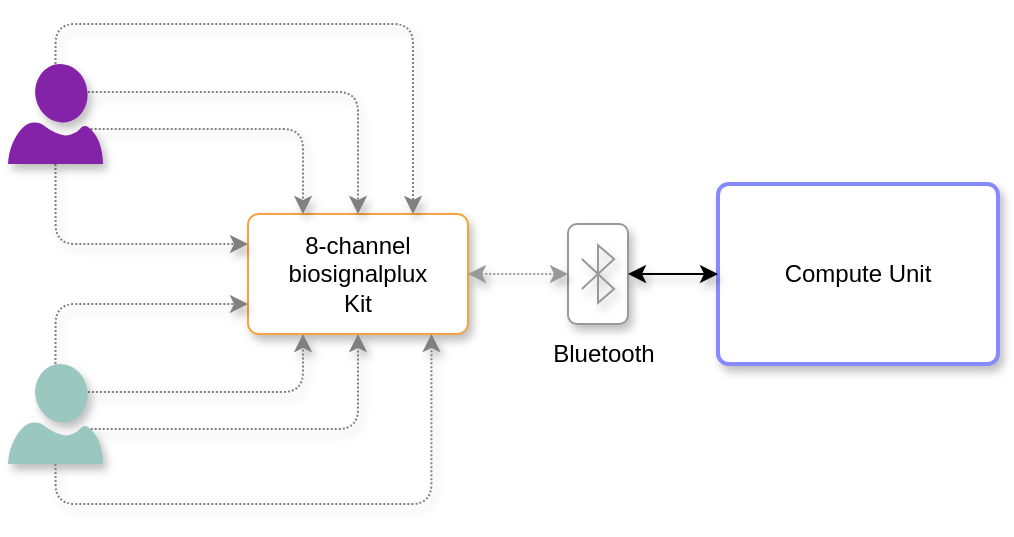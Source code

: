 <mxfile version="24.2.5" type="device">
  <diagram name="Seite-1" id="aPu2mdx4UO5p4P8MMJoc">
    <mxGraphModel dx="1363" dy="786" grid="1" gridSize="10" guides="1" tooltips="1" connect="1" arrows="1" fold="1" page="1" pageScale="1" pageWidth="827" pageHeight="1169" math="0" shadow="0">
      <root>
        <mxCell id="0" />
        <mxCell id="1" parent="0" />
        <mxCell id="Q3Ifoe3Nc8NUmGKZy7n3-1" value="&lt;div&gt;Compute Unit&lt;br&gt;&lt;/div&gt;" style="rounded=1;whiteSpace=wrap;html=1;strokeWidth=2;shadow=1;arcSize=6;strokeColor=#878AFF;" parent="1" vertex="1">
          <mxGeometry x="475" y="265" width="140" height="90" as="geometry" />
        </mxCell>
        <mxCell id="Q3Ifoe3Nc8NUmGKZy7n3-64" value="" style="group;shadow=1;" parent="1" vertex="1" connectable="0">
          <mxGeometry x="400" y="285" width="47.5" height="80" as="geometry" />
        </mxCell>
        <mxCell id="Q3Ifoe3Nc8NUmGKZy7n3-62" value="" style="rounded=1;whiteSpace=wrap;html=1;strokeWidth=1;shadow=1;strokeColor=#999999;" parent="Q3Ifoe3Nc8NUmGKZy7n3-64" vertex="1">
          <mxGeometry width="30" height="50" as="geometry" />
        </mxCell>
        <mxCell id="Q3Ifoe3Nc8NUmGKZy7n3-63" value="" style="html=1;verticalLabelPosition=bottom;align=center;labelBackgroundColor=#ffffff;verticalAlign=top;strokeWidth=1;strokeColor=#999999;shadow=1;dashed=0;shape=mxgraph.ios7.icons.bluetooth;pointerEvents=1" parent="Q3Ifoe3Nc8NUmGKZy7n3-64" vertex="1">
          <mxGeometry x="6.938" y="10.6" width="16.125" height="28.8" as="geometry" />
        </mxCell>
        <mxCell id="iqKcX3_ac5G8cECIxC5O-4" value="Bluetooth" style="text;html=1;align=center;verticalAlign=middle;whiteSpace=wrap;rounded=0;shadow=1;" vertex="1" parent="Q3Ifoe3Nc8NUmGKZy7n3-64">
          <mxGeometry x="-12.5" y="50" width="60" height="30" as="geometry" />
        </mxCell>
        <mxCell id="Q3Ifoe3Nc8NUmGKZy7n3-93" value="8-channel&lt;br&gt;biosignalplux&lt;br&gt;Kit" style="rounded=1;whiteSpace=wrap;html=1;strokeWidth=1;shadow=1;arcSize=9;rotation=0;strokeColor=#f6a43f;" parent="1" vertex="1">
          <mxGeometry x="240" y="280" width="110" height="60" as="geometry" />
        </mxCell>
        <mxCell id="Q3Ifoe3Nc8NUmGKZy7n3-113" style="edgeStyle=orthogonalEdgeStyle;rounded=0;orthogonalLoop=1;jettySize=auto;html=1;entryX=1;entryY=0.5;entryDx=0;entryDy=0;startArrow=classic;startFill=1;dashed=1;dashPattern=1 1;strokeColor=#999999;shadow=1;" parent="1" source="Q3Ifoe3Nc8NUmGKZy7n3-62" target="Q3Ifoe3Nc8NUmGKZy7n3-93" edge="1">
          <mxGeometry relative="1" as="geometry" />
        </mxCell>
        <mxCell id="iqKcX3_ac5G8cECIxC5O-3" style="edgeStyle=orthogonalEdgeStyle;rounded=0;orthogonalLoop=1;jettySize=auto;html=1;startArrow=classic;startFill=1;shadow=1;" edge="1" parent="1" source="Q3Ifoe3Nc8NUmGKZy7n3-62" target="Q3Ifoe3Nc8NUmGKZy7n3-1">
          <mxGeometry relative="1" as="geometry" />
        </mxCell>
        <mxCell id="iqKcX3_ac5G8cECIxC5O-20" style="edgeStyle=orthogonalEdgeStyle;rounded=1;orthogonalLoop=1;jettySize=auto;html=1;exitX=0.5;exitY=1;exitDx=0;exitDy=0;exitPerimeter=0;entryX=0;entryY=0.25;entryDx=0;entryDy=0;curved=0;dashed=1;dashPattern=1 1;strokeColor=#808080;shadow=1;" edge="1" parent="1" source="iqKcX3_ac5G8cECIxC5O-13" target="Q3Ifoe3Nc8NUmGKZy7n3-93">
          <mxGeometry relative="1" as="geometry" />
        </mxCell>
        <mxCell id="iqKcX3_ac5G8cECIxC5O-21" style="edgeStyle=orthogonalEdgeStyle;rounded=1;orthogonalLoop=1;jettySize=auto;html=1;exitX=0.87;exitY=0.65;exitDx=0;exitDy=0;exitPerimeter=0;entryX=0.25;entryY=0;entryDx=0;entryDy=0;curved=0;dashed=1;dashPattern=1 1;strokeColor=#808080;shadow=1;" edge="1" parent="1" source="iqKcX3_ac5G8cECIxC5O-13" target="Q3Ifoe3Nc8NUmGKZy7n3-93">
          <mxGeometry relative="1" as="geometry" />
        </mxCell>
        <mxCell id="iqKcX3_ac5G8cECIxC5O-22" style="edgeStyle=orthogonalEdgeStyle;rounded=1;orthogonalLoop=1;jettySize=auto;html=1;exitX=0.84;exitY=0.28;exitDx=0;exitDy=0;exitPerimeter=0;curved=0;dashed=1;dashPattern=1 1;strokeColor=#808080;shadow=1;" edge="1" parent="1" source="iqKcX3_ac5G8cECIxC5O-13" target="Q3Ifoe3Nc8NUmGKZy7n3-93">
          <mxGeometry relative="1" as="geometry" />
        </mxCell>
        <mxCell id="iqKcX3_ac5G8cECIxC5O-23" style="edgeStyle=orthogonalEdgeStyle;rounded=1;orthogonalLoop=1;jettySize=auto;html=1;exitX=0.5;exitY=0;exitDx=0;exitDy=0;exitPerimeter=0;entryX=0.75;entryY=0;entryDx=0;entryDy=0;curved=0;dashed=1;dashPattern=1 1;strokeColor=#808080;shadow=1;" edge="1" parent="1" source="iqKcX3_ac5G8cECIxC5O-13" target="Q3Ifoe3Nc8NUmGKZy7n3-93">
          <mxGeometry relative="1" as="geometry" />
        </mxCell>
        <mxCell id="iqKcX3_ac5G8cECIxC5O-13" value="" style="verticalLabelPosition=bottom;html=1;verticalAlign=top;align=center;strokeColor=none;fillColor=#8422A8;shape=mxgraph.azure.user;shadow=1;" vertex="1" parent="1">
          <mxGeometry x="120" y="205" width="47.5" height="50" as="geometry" />
        </mxCell>
        <mxCell id="iqKcX3_ac5G8cECIxC5O-24" style="edgeStyle=orthogonalEdgeStyle;rounded=1;orthogonalLoop=1;jettySize=auto;html=1;exitX=0.5;exitY=0;exitDx=0;exitDy=0;exitPerimeter=0;entryX=0;entryY=0.75;entryDx=0;entryDy=0;curved=0;dashed=1;dashPattern=1 1;strokeColor=#808080;shadow=1;" edge="1" parent="1" source="iqKcX3_ac5G8cECIxC5O-16" target="Q3Ifoe3Nc8NUmGKZy7n3-93">
          <mxGeometry relative="1" as="geometry" />
        </mxCell>
        <mxCell id="iqKcX3_ac5G8cECIxC5O-25" style="edgeStyle=orthogonalEdgeStyle;rounded=1;orthogonalLoop=1;jettySize=auto;html=1;exitX=0.84;exitY=0.28;exitDx=0;exitDy=0;exitPerimeter=0;entryX=0.25;entryY=1;entryDx=0;entryDy=0;curved=0;dashed=1;dashPattern=1 1;strokeColor=#808080;shadow=1;" edge="1" parent="1" source="iqKcX3_ac5G8cECIxC5O-16" target="Q3Ifoe3Nc8NUmGKZy7n3-93">
          <mxGeometry relative="1" as="geometry" />
        </mxCell>
        <mxCell id="iqKcX3_ac5G8cECIxC5O-26" style="edgeStyle=orthogonalEdgeStyle;rounded=1;orthogonalLoop=1;jettySize=auto;html=1;exitX=0.87;exitY=0.65;exitDx=0;exitDy=0;exitPerimeter=0;entryX=0.5;entryY=1;entryDx=0;entryDy=0;curved=0;dashed=1;dashPattern=1 1;strokeColor=#808080;shadow=1;" edge="1" parent="1" source="iqKcX3_ac5G8cECIxC5O-16" target="Q3Ifoe3Nc8NUmGKZy7n3-93">
          <mxGeometry relative="1" as="geometry" />
        </mxCell>
        <mxCell id="iqKcX3_ac5G8cECIxC5O-16" value="" style="verticalLabelPosition=bottom;html=1;verticalAlign=top;align=center;strokeColor=none;fillColor=#9AC7BF;shape=mxgraph.azure.user;shadow=1;" vertex="1" parent="1">
          <mxGeometry x="120" y="355" width="47.5" height="50" as="geometry" />
        </mxCell>
        <mxCell id="iqKcX3_ac5G8cECIxC5O-27" style="edgeStyle=orthogonalEdgeStyle;rounded=1;orthogonalLoop=1;jettySize=auto;html=1;exitX=0.5;exitY=1;exitDx=0;exitDy=0;exitPerimeter=0;entryX=0.834;entryY=1;entryDx=0;entryDy=0;entryPerimeter=0;curved=0;dashed=1;dashPattern=1 1;strokeColor=#808080;shadow=1;" edge="1" parent="1" source="iqKcX3_ac5G8cECIxC5O-16" target="Q3Ifoe3Nc8NUmGKZy7n3-93">
          <mxGeometry relative="1" as="geometry" />
        </mxCell>
      </root>
    </mxGraphModel>
  </diagram>
</mxfile>
